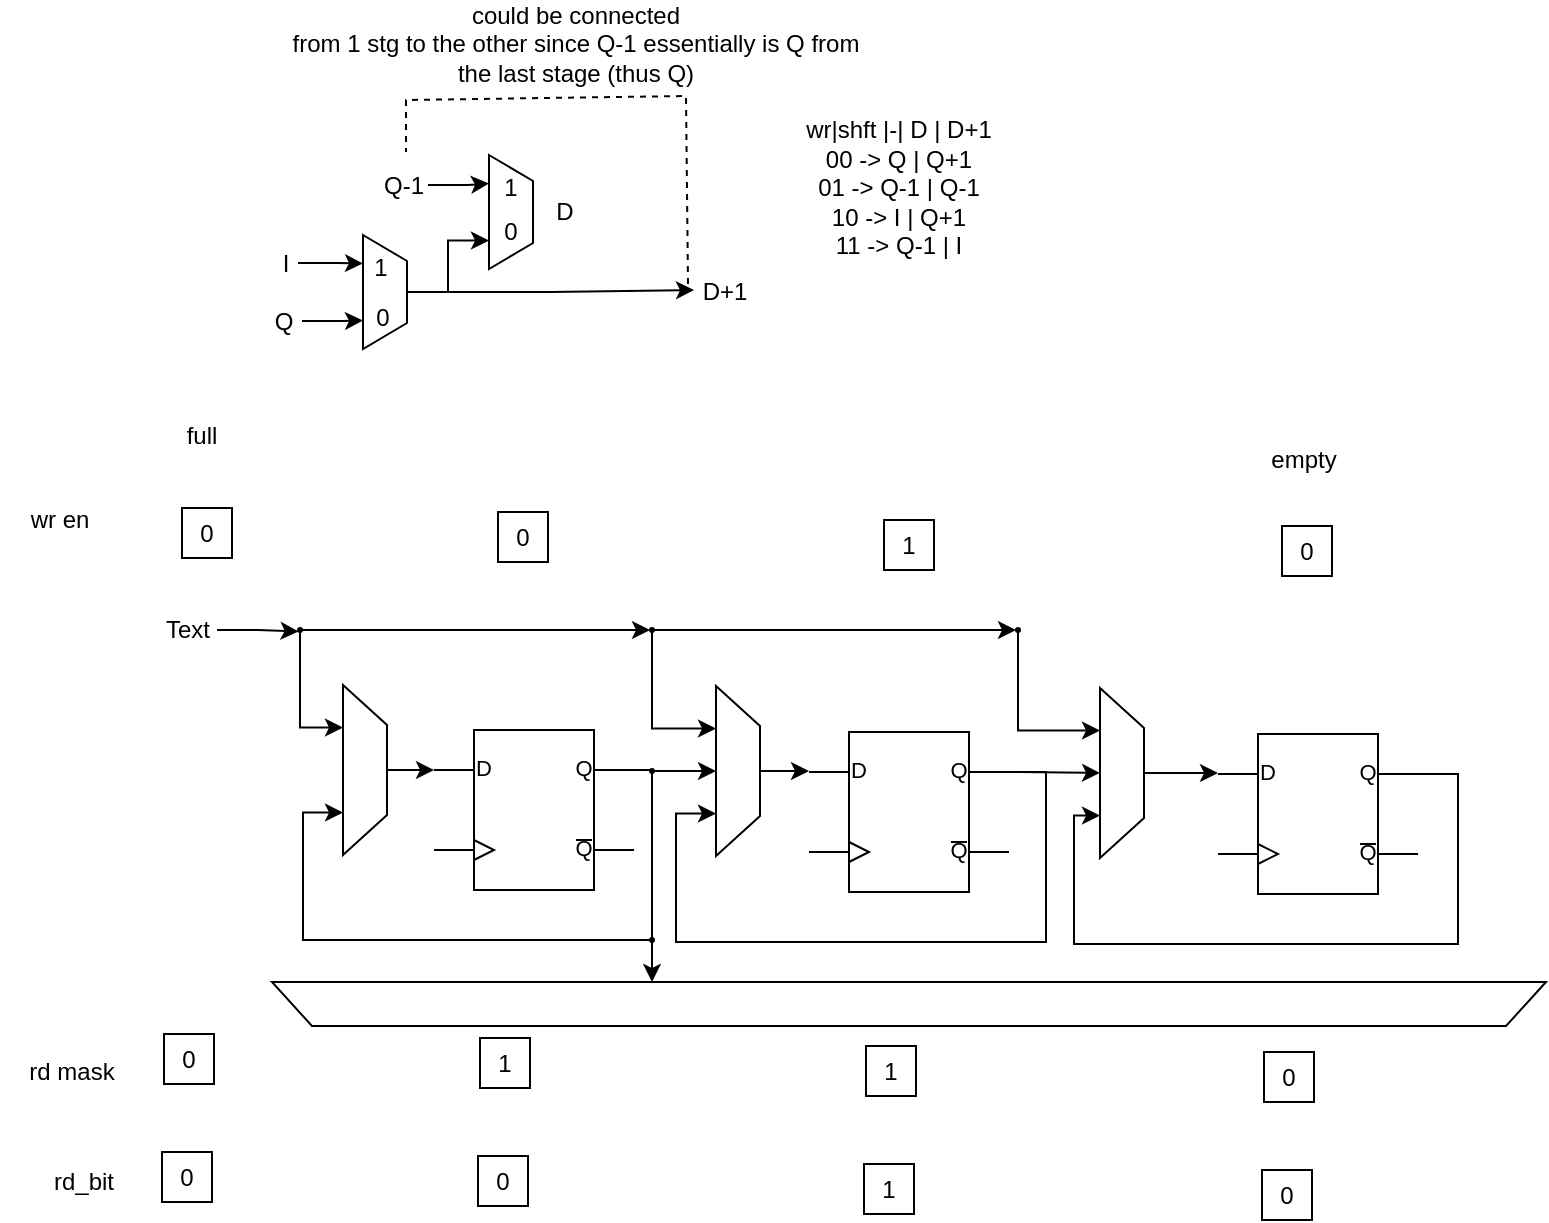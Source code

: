 <mxfile version="27.0.5">
  <diagram name="Page-1" id="hICVb3PXgQp4XZ-NFqc1">
    <mxGraphModel dx="1506" dy="1575" grid="1" gridSize="1" guides="1" tooltips="1" connect="1" arrows="1" fold="1" page="1" pageScale="1" pageWidth="827" pageHeight="1169" math="0" shadow="0">
      <root>
        <mxCell id="0" />
        <mxCell id="1" parent="0" />
        <mxCell id="2St7rIE07s7wYRbuLZ6n-52" style="edgeStyle=orthogonalEdgeStyle;rounded=0;orthogonalLoop=1;jettySize=auto;html=1;exitX=1;exitY=0.25;exitDx=0;exitDy=0;exitPerimeter=0;entryX=0;entryY=0.5;entryDx=0;entryDy=0;endArrow=none;startFill=0;" parent="1" source="2St7rIE07s7wYRbuLZ6n-1" target="2St7rIE07s7wYRbuLZ6n-51" edge="1">
          <mxGeometry relative="1" as="geometry" />
        </mxCell>
        <mxCell id="2St7rIE07s7wYRbuLZ6n-1" value="" style="verticalLabelPosition=bottom;shadow=0;dashed=0;align=center;html=1;verticalAlign=top;shape=mxgraph.electrical.logic_gates.d_type_flip-flop;" parent="1" vertex="1">
          <mxGeometry x="128" y="252" width="100" height="80" as="geometry" />
        </mxCell>
        <mxCell id="2St7rIE07s7wYRbuLZ6n-5" style="edgeStyle=orthogonalEdgeStyle;rounded=0;orthogonalLoop=1;jettySize=auto;html=1;exitX=1;exitY=0.25;exitDx=0;exitDy=0;exitPerimeter=0;entryX=0.75;entryY=1;entryDx=0;entryDy=0;" parent="1" source="2St7rIE07s7wYRbuLZ6n-2" target="2St7rIE07s7wYRbuLZ6n-4" edge="1">
          <mxGeometry relative="1" as="geometry">
            <Array as="points">
              <mxPoint x="434" y="273" />
              <mxPoint x="434" y="358" />
              <mxPoint x="249" y="358" />
              <mxPoint x="249" y="294" />
            </Array>
          </mxGeometry>
        </mxCell>
        <mxCell id="2St7rIE07s7wYRbuLZ6n-2" value="" style="verticalLabelPosition=bottom;shadow=0;dashed=0;align=center;html=1;verticalAlign=top;shape=mxgraph.electrical.logic_gates.d_type_flip-flop;" parent="1" vertex="1">
          <mxGeometry x="315.5" y="253" width="100" height="80" as="geometry" />
        </mxCell>
        <mxCell id="2St7rIE07s7wYRbuLZ6n-21" style="edgeStyle=orthogonalEdgeStyle;rounded=0;orthogonalLoop=1;jettySize=auto;html=1;exitX=1;exitY=0.25;exitDx=0;exitDy=0;exitPerimeter=0;entryX=0.75;entryY=1;entryDx=0;entryDy=0;" parent="1" source="2St7rIE07s7wYRbuLZ6n-3" target="2St7rIE07s7wYRbuLZ6n-18" edge="1">
          <mxGeometry relative="1" as="geometry">
            <Array as="points">
              <mxPoint x="640" y="274" />
              <mxPoint x="640" y="359" />
              <mxPoint x="448" y="359" />
              <mxPoint x="448" y="295" />
            </Array>
          </mxGeometry>
        </mxCell>
        <mxCell id="2St7rIE07s7wYRbuLZ6n-3" value="" style="verticalLabelPosition=bottom;shadow=0;dashed=0;align=center;html=1;verticalAlign=top;shape=mxgraph.electrical.logic_gates.d_type_flip-flop;" parent="1" vertex="1">
          <mxGeometry x="520" y="254" width="100" height="80" as="geometry" />
        </mxCell>
        <mxCell id="2St7rIE07s7wYRbuLZ6n-4" value="" style="shape=trapezoid;perimeter=trapezoidPerimeter;whiteSpace=wrap;html=1;fixedSize=1;rotation=90;" parent="1" vertex="1">
          <mxGeometry x="237.5" y="261.5" width="85" height="22" as="geometry" />
        </mxCell>
        <mxCell id="2St7rIE07s7wYRbuLZ6n-7" style="edgeStyle=orthogonalEdgeStyle;rounded=0;orthogonalLoop=1;jettySize=auto;html=1;exitX=0.5;exitY=0;exitDx=0;exitDy=0;entryX=0;entryY=0.25;entryDx=0;entryDy=0;entryPerimeter=0;" parent="1" source="2St7rIE07s7wYRbuLZ6n-4" target="2St7rIE07s7wYRbuLZ6n-2" edge="1">
          <mxGeometry relative="1" as="geometry" />
        </mxCell>
        <mxCell id="2St7rIE07s7wYRbuLZ6n-10" value="0" style="rounded=0;whiteSpace=wrap;html=1;" parent="1" vertex="1">
          <mxGeometry x="160" y="143" width="25" height="25" as="geometry" />
        </mxCell>
        <mxCell id="2St7rIE07s7wYRbuLZ6n-11" value="1" style="rounded=0;whiteSpace=wrap;html=1;" parent="1" vertex="1">
          <mxGeometry x="353" y="147" width="25" height="25" as="geometry" />
        </mxCell>
        <mxCell id="2St7rIE07s7wYRbuLZ6n-12" value="0" style="rounded=0;whiteSpace=wrap;html=1;" parent="1" vertex="1">
          <mxGeometry x="552" y="150" width="25" height="25" as="geometry" />
        </mxCell>
        <mxCell id="2St7rIE07s7wYRbuLZ6n-14" value="0" style="rounded=0;whiteSpace=wrap;html=1;" parent="1" vertex="1">
          <mxGeometry x="2" y="141" width="25" height="25" as="geometry" />
        </mxCell>
        <mxCell id="2St7rIE07s7wYRbuLZ6n-17" style="edgeStyle=orthogonalEdgeStyle;rounded=0;orthogonalLoop=1;jettySize=auto;html=1;exitX=1;exitY=0.25;exitDx=0;exitDy=0;exitPerimeter=0;entryX=0.5;entryY=1;entryDx=0;entryDy=0;" parent="1" target="2St7rIE07s7wYRbuLZ6n-18" edge="1">
          <mxGeometry relative="1" as="geometry">
            <mxPoint x="420" y="273" as="sourcePoint" />
          </mxGeometry>
        </mxCell>
        <mxCell id="2St7rIE07s7wYRbuLZ6n-18" value="" style="shape=trapezoid;perimeter=trapezoidPerimeter;whiteSpace=wrap;html=1;fixedSize=1;rotation=90;" parent="1" vertex="1">
          <mxGeometry x="429.5" y="262.5" width="85" height="22" as="geometry" />
        </mxCell>
        <mxCell id="2St7rIE07s7wYRbuLZ6n-19" style="edgeStyle=orthogonalEdgeStyle;rounded=0;orthogonalLoop=1;jettySize=auto;html=1;exitX=0.5;exitY=0;exitDx=0;exitDy=0;entryX=0;entryY=0.25;entryDx=0;entryDy=0;entryPerimeter=0;" parent="1" source="2St7rIE07s7wYRbuLZ6n-18" target="2St7rIE07s7wYRbuLZ6n-3" edge="1">
          <mxGeometry relative="1" as="geometry">
            <mxPoint x="514" y="274" as="targetPoint" />
          </mxGeometry>
        </mxCell>
        <mxCell id="2St7rIE07s7wYRbuLZ6n-22" value="" style="shape=trapezoid;perimeter=trapezoidPerimeter;whiteSpace=wrap;html=1;fixedSize=1;rotation=90;" parent="1" vertex="1">
          <mxGeometry x="51" y="261" width="85" height="22" as="geometry" />
        </mxCell>
        <mxCell id="2St7rIE07s7wYRbuLZ6n-24" style="edgeStyle=orthogonalEdgeStyle;rounded=0;orthogonalLoop=1;jettySize=auto;html=1;entryX=0;entryY=0.25;entryDx=0;entryDy=0;entryPerimeter=0;" parent="1" source="2St7rIE07s7wYRbuLZ6n-22" target="2St7rIE07s7wYRbuLZ6n-1" edge="1">
          <mxGeometry relative="1" as="geometry" />
        </mxCell>
        <mxCell id="2St7rIE07s7wYRbuLZ6n-68" style="edgeStyle=orthogonalEdgeStyle;rounded=0;orthogonalLoop=1;jettySize=auto;html=1;entryX=0;entryY=1;entryDx=0;entryDy=0;" parent="1" source="2St7rIE07s7wYRbuLZ6n-25" target="2St7rIE07s7wYRbuLZ6n-58" edge="1">
          <mxGeometry relative="1" as="geometry">
            <Array as="points">
              <mxPoint x="40" y="202" />
              <mxPoint x="60" y="203" />
            </Array>
          </mxGeometry>
        </mxCell>
        <mxCell id="2St7rIE07s7wYRbuLZ6n-25" value="Text" style="text;html=1;align=center;verticalAlign=middle;whiteSpace=wrap;rounded=0;" parent="1" vertex="1">
          <mxGeometry x="-10.5" y="194.5" width="30" height="15" as="geometry" />
        </mxCell>
        <mxCell id="2St7rIE07s7wYRbuLZ6n-28" value="wr|shft |-| D | D+1&lt;div&gt;00 -&amp;gt; Q | Q+1&lt;/div&gt;&lt;div&gt;01 -&amp;gt; Q-1 | Q-1&lt;/div&gt;&lt;div&gt;10 -&amp;gt; I | Q+1&lt;/div&gt;&lt;div&gt;11 -&amp;gt; Q-1 | I&lt;/div&gt;&lt;div&gt;&lt;br&gt;&lt;/div&gt;" style="text;html=1;align=center;verticalAlign=middle;whiteSpace=wrap;rounded=0;" parent="1" vertex="1">
          <mxGeometry x="294" y="-53" width="133" height="81" as="geometry" />
        </mxCell>
        <mxCell id="2St7rIE07s7wYRbuLZ6n-29" value="empty" style="text;html=1;align=center;verticalAlign=middle;whiteSpace=wrap;rounded=0;" parent="1" vertex="1">
          <mxGeometry x="533" y="102" width="60" height="30" as="geometry" />
        </mxCell>
        <mxCell id="2St7rIE07s7wYRbuLZ6n-30" value="full" style="text;html=1;align=center;verticalAlign=middle;whiteSpace=wrap;rounded=0;" parent="1" vertex="1">
          <mxGeometry x="-18" y="90" width="60" height="30" as="geometry" />
        </mxCell>
        <mxCell id="2St7rIE07s7wYRbuLZ6n-31" value="1" style="rounded=0;whiteSpace=wrap;html=1;" parent="1" vertex="1">
          <mxGeometry x="151" y="406" width="25" height="25" as="geometry" />
        </mxCell>
        <mxCell id="2St7rIE07s7wYRbuLZ6n-32" value="1" style="rounded=0;whiteSpace=wrap;html=1;" parent="1" vertex="1">
          <mxGeometry x="344" y="410" width="25" height="25" as="geometry" />
        </mxCell>
        <mxCell id="2St7rIE07s7wYRbuLZ6n-33" value="0" style="rounded=0;whiteSpace=wrap;html=1;" parent="1" vertex="1">
          <mxGeometry x="543" y="413" width="25" height="25" as="geometry" />
        </mxCell>
        <mxCell id="2St7rIE07s7wYRbuLZ6n-34" value="0" style="rounded=0;whiteSpace=wrap;html=1;" parent="1" vertex="1">
          <mxGeometry x="-7" y="404" width="25" height="25" as="geometry" />
        </mxCell>
        <mxCell id="2St7rIE07s7wYRbuLZ6n-35" value="rd mask" style="text;html=1;align=center;verticalAlign=middle;whiteSpace=wrap;rounded=0;" parent="1" vertex="1">
          <mxGeometry x="-83" y="408" width="60" height="30" as="geometry" />
        </mxCell>
        <mxCell id="2St7rIE07s7wYRbuLZ6n-36" value="wr en" style="text;html=1;align=center;verticalAlign=middle;whiteSpace=wrap;rounded=0;" parent="1" vertex="1">
          <mxGeometry x="-89" y="132" width="60" height="30" as="geometry" />
        </mxCell>
        <mxCell id="2St7rIE07s7wYRbuLZ6n-37" value="rd_bit" style="text;html=1;align=center;verticalAlign=middle;whiteSpace=wrap;rounded=0;" parent="1" vertex="1">
          <mxGeometry x="-77" y="463" width="60" height="30" as="geometry" />
        </mxCell>
        <mxCell id="2St7rIE07s7wYRbuLZ6n-42" value="0" style="rounded=0;whiteSpace=wrap;html=1;" parent="1" vertex="1">
          <mxGeometry x="150" y="465" width="25" height="25" as="geometry" />
        </mxCell>
        <mxCell id="2St7rIE07s7wYRbuLZ6n-43" value="1" style="rounded=0;whiteSpace=wrap;html=1;" parent="1" vertex="1">
          <mxGeometry x="343" y="469" width="25" height="25" as="geometry" />
        </mxCell>
        <mxCell id="2St7rIE07s7wYRbuLZ6n-44" value="0" style="rounded=0;whiteSpace=wrap;html=1;" parent="1" vertex="1">
          <mxGeometry x="542" y="472" width="25" height="25" as="geometry" />
        </mxCell>
        <mxCell id="2St7rIE07s7wYRbuLZ6n-45" value="0" style="rounded=0;whiteSpace=wrap;html=1;" parent="1" vertex="1">
          <mxGeometry x="-8" y="463" width="25" height="25" as="geometry" />
        </mxCell>
        <mxCell id="2St7rIE07s7wYRbuLZ6n-47" value="" style="shape=trapezoid;perimeter=trapezoidPerimeter;whiteSpace=wrap;html=1;fixedSize=1;rotation=-180;" parent="1" vertex="1">
          <mxGeometry x="47" y="378" width="637" height="22" as="geometry" />
        </mxCell>
        <mxCell id="2St7rIE07s7wYRbuLZ6n-54" style="edgeStyle=orthogonalEdgeStyle;rounded=0;orthogonalLoop=1;jettySize=auto;html=1;entryX=0.75;entryY=1;entryDx=0;entryDy=0;" parent="1" source="2St7rIE07s7wYRbuLZ6n-49" target="2St7rIE07s7wYRbuLZ6n-22" edge="1">
          <mxGeometry relative="1" as="geometry" />
        </mxCell>
        <mxCell id="2St7rIE07s7wYRbuLZ6n-49" value="" style="ellipse;whiteSpace=wrap;html=1;aspect=fixed;fillColor=#000000;" parent="1" vertex="1">
          <mxGeometry x="236" y="356" width="2" height="2" as="geometry" />
        </mxCell>
        <mxCell id="2St7rIE07s7wYRbuLZ6n-53" style="edgeStyle=orthogonalEdgeStyle;rounded=0;orthogonalLoop=1;jettySize=auto;html=1;entryX=0.5;entryY=0;entryDx=0;entryDy=0;endArrow=none;startFill=0;" parent="1" source="2St7rIE07s7wYRbuLZ6n-51" target="2St7rIE07s7wYRbuLZ6n-49" edge="1">
          <mxGeometry relative="1" as="geometry" />
        </mxCell>
        <mxCell id="2St7rIE07s7wYRbuLZ6n-57" style="edgeStyle=orthogonalEdgeStyle;rounded=0;orthogonalLoop=1;jettySize=auto;html=1;entryX=0.5;entryY=1;entryDx=0;entryDy=0;" parent="1" source="2St7rIE07s7wYRbuLZ6n-51" target="2St7rIE07s7wYRbuLZ6n-4" edge="1">
          <mxGeometry relative="1" as="geometry" />
        </mxCell>
        <mxCell id="2St7rIE07s7wYRbuLZ6n-51" value="" style="ellipse;whiteSpace=wrap;html=1;aspect=fixed;fillColor=#000000;" parent="1" vertex="1">
          <mxGeometry x="236" y="271.5" width="2" height="2" as="geometry" />
        </mxCell>
        <mxCell id="2St7rIE07s7wYRbuLZ6n-55" style="edgeStyle=orthogonalEdgeStyle;rounded=0;orthogonalLoop=1;jettySize=auto;html=1;entryX=0.702;entryY=0.979;entryDx=0;entryDy=0;entryPerimeter=0;" parent="1" source="2St7rIE07s7wYRbuLZ6n-49" target="2St7rIE07s7wYRbuLZ6n-47" edge="1">
          <mxGeometry relative="1" as="geometry" />
        </mxCell>
        <mxCell id="2St7rIE07s7wYRbuLZ6n-60" style="edgeStyle=orthogonalEdgeStyle;rounded=0;orthogonalLoop=1;jettySize=auto;html=1;entryX=0.25;entryY=1;entryDx=0;entryDy=0;" parent="1" source="2St7rIE07s7wYRbuLZ6n-58" target="2St7rIE07s7wYRbuLZ6n-22" edge="1">
          <mxGeometry relative="1" as="geometry">
            <Array as="points">
              <mxPoint x="61" y="251" />
            </Array>
          </mxGeometry>
        </mxCell>
        <mxCell id="2St7rIE07s7wYRbuLZ6n-63" style="edgeStyle=orthogonalEdgeStyle;rounded=0;orthogonalLoop=1;jettySize=auto;html=1;entryX=0;entryY=0.5;entryDx=0;entryDy=0;" parent="1" source="2St7rIE07s7wYRbuLZ6n-58" target="2St7rIE07s7wYRbuLZ6n-61" edge="1">
          <mxGeometry relative="1" as="geometry">
            <Array as="points">
              <mxPoint x="196" y="202" />
              <mxPoint x="196" y="202" />
            </Array>
          </mxGeometry>
        </mxCell>
        <mxCell id="2St7rIE07s7wYRbuLZ6n-58" value="" style="ellipse;whiteSpace=wrap;html=1;aspect=fixed;fillColor=#000000;" parent="1" vertex="1">
          <mxGeometry x="60" y="201" width="2" height="2" as="geometry" />
        </mxCell>
        <mxCell id="2St7rIE07s7wYRbuLZ6n-62" style="edgeStyle=orthogonalEdgeStyle;rounded=0;orthogonalLoop=1;jettySize=auto;html=1;entryX=0.25;entryY=1;entryDx=0;entryDy=0;" parent="1" source="2St7rIE07s7wYRbuLZ6n-61" target="2St7rIE07s7wYRbuLZ6n-4" edge="1">
          <mxGeometry relative="1" as="geometry">
            <Array as="points">
              <mxPoint x="237" y="251" />
            </Array>
          </mxGeometry>
        </mxCell>
        <mxCell id="2St7rIE07s7wYRbuLZ6n-61" value="" style="ellipse;whiteSpace=wrap;html=1;aspect=fixed;fillColor=#000000;" parent="1" vertex="1">
          <mxGeometry x="236" y="201" width="2" height="2" as="geometry" />
        </mxCell>
        <mxCell id="2St7rIE07s7wYRbuLZ6n-65" style="edgeStyle=orthogonalEdgeStyle;rounded=0;orthogonalLoop=1;jettySize=auto;html=1;entryX=0.25;entryY=1;entryDx=0;entryDy=0;" parent="1" source="2St7rIE07s7wYRbuLZ6n-64" target="2St7rIE07s7wYRbuLZ6n-18" edge="1">
          <mxGeometry relative="1" as="geometry">
            <Array as="points">
              <mxPoint x="420" y="252" />
            </Array>
          </mxGeometry>
        </mxCell>
        <mxCell id="2St7rIE07s7wYRbuLZ6n-64" value="" style="ellipse;whiteSpace=wrap;html=1;aspect=fixed;fillColor=#000000;" parent="1" vertex="1">
          <mxGeometry x="419" y="201" width="2" height="2" as="geometry" />
        </mxCell>
        <mxCell id="2St7rIE07s7wYRbuLZ6n-66" style="edgeStyle=orthogonalEdgeStyle;rounded=0;orthogonalLoop=1;jettySize=auto;html=1;entryX=0;entryY=0.5;entryDx=0;entryDy=0;" parent="1" source="2St7rIE07s7wYRbuLZ6n-61" target="2St7rIE07s7wYRbuLZ6n-64" edge="1">
          <mxGeometry relative="1" as="geometry">
            <Array as="points">
              <mxPoint x="374" y="202" />
              <mxPoint x="374" y="202" />
            </Array>
          </mxGeometry>
        </mxCell>
        <mxCell id="sSFCIGVi9jQbeR_iUd0o-9" style="edgeStyle=orthogonalEdgeStyle;rounded=0;orthogonalLoop=1;jettySize=auto;html=1;exitX=0.5;exitY=0;exitDx=0;exitDy=0;entryX=0.75;entryY=1;entryDx=0;entryDy=0;" edge="1" parent="1" source="sSFCIGVi9jQbeR_iUd0o-1" target="sSFCIGVi9jQbeR_iUd0o-2">
          <mxGeometry relative="1" as="geometry" />
        </mxCell>
        <mxCell id="sSFCIGVi9jQbeR_iUd0o-10" style="edgeStyle=orthogonalEdgeStyle;rounded=0;orthogonalLoop=1;jettySize=auto;html=1;exitX=0.5;exitY=0;exitDx=0;exitDy=0;" edge="1" parent="1" source="sSFCIGVi9jQbeR_iUd0o-1">
          <mxGeometry relative="1" as="geometry">
            <mxPoint x="258" y="32" as="targetPoint" />
          </mxGeometry>
        </mxCell>
        <mxCell id="sSFCIGVi9jQbeR_iUd0o-1" value="" style="shape=trapezoid;perimeter=trapezoidPerimeter;whiteSpace=wrap;html=1;fixedSize=1;rotation=90;size=13;" vertex="1" parent="1">
          <mxGeometry x="75" y="22" width="57" height="22" as="geometry" />
        </mxCell>
        <mxCell id="sSFCIGVi9jQbeR_iUd0o-2" value="" style="shape=trapezoid;perimeter=trapezoidPerimeter;whiteSpace=wrap;html=1;fixedSize=1;rotation=90;size=13;" vertex="1" parent="1">
          <mxGeometry x="138" y="-18" width="57" height="22" as="geometry" />
        </mxCell>
        <mxCell id="sSFCIGVi9jQbeR_iUd0o-6" style="edgeStyle=orthogonalEdgeStyle;rounded=0;orthogonalLoop=1;jettySize=auto;html=1;entryX=0.25;entryY=1;entryDx=0;entryDy=0;" edge="1" parent="1" source="sSFCIGVi9jQbeR_iUd0o-3" target="sSFCIGVi9jQbeR_iUd0o-1">
          <mxGeometry relative="1" as="geometry" />
        </mxCell>
        <mxCell id="sSFCIGVi9jQbeR_iUd0o-3" value="I" style="text;html=1;align=center;verticalAlign=middle;whiteSpace=wrap;rounded=0;" vertex="1" parent="1">
          <mxGeometry x="48" y="10" width="12" height="17" as="geometry" />
        </mxCell>
        <mxCell id="sSFCIGVi9jQbeR_iUd0o-5" style="edgeStyle=orthogonalEdgeStyle;rounded=0;orthogonalLoop=1;jettySize=auto;html=1;entryX=0.25;entryY=1;entryDx=0;entryDy=0;" edge="1" parent="1" source="sSFCIGVi9jQbeR_iUd0o-4" target="sSFCIGVi9jQbeR_iUd0o-2">
          <mxGeometry relative="1" as="geometry" />
        </mxCell>
        <mxCell id="sSFCIGVi9jQbeR_iUd0o-4" value="Q-1" style="text;html=1;align=center;verticalAlign=middle;whiteSpace=wrap;rounded=0;" vertex="1" parent="1">
          <mxGeometry x="101" y="-29" width="24" height="17" as="geometry" />
        </mxCell>
        <mxCell id="sSFCIGVi9jQbeR_iUd0o-8" style="edgeStyle=orthogonalEdgeStyle;rounded=0;orthogonalLoop=1;jettySize=auto;html=1;entryX=0.75;entryY=1;entryDx=0;entryDy=0;" edge="1" parent="1" source="sSFCIGVi9jQbeR_iUd0o-7" target="sSFCIGVi9jQbeR_iUd0o-1">
          <mxGeometry relative="1" as="geometry" />
        </mxCell>
        <mxCell id="sSFCIGVi9jQbeR_iUd0o-7" value="Q" style="text;html=1;align=center;verticalAlign=middle;whiteSpace=wrap;rounded=0;" vertex="1" parent="1">
          <mxGeometry x="44" y="39" width="18" height="17" as="geometry" />
        </mxCell>
        <mxCell id="sSFCIGVi9jQbeR_iUd0o-11" value="D" style="text;html=1;align=center;verticalAlign=middle;whiteSpace=wrap;rounded=0;" vertex="1" parent="1">
          <mxGeometry x="183" y="-18.5" width="21" height="23" as="geometry" />
        </mxCell>
        <mxCell id="sSFCIGVi9jQbeR_iUd0o-12" value="D+1" style="text;html=1;align=center;verticalAlign=middle;whiteSpace=wrap;rounded=0;" vertex="1" parent="1">
          <mxGeometry x="263" y="21.5" width="21" height="23" as="geometry" />
        </mxCell>
        <mxCell id="sSFCIGVi9jQbeR_iUd0o-13" value="0" style="text;html=1;align=center;verticalAlign=middle;whiteSpace=wrap;rounded=0;" vertex="1" parent="1">
          <mxGeometry x="96" y="39" width="13" height="14" as="geometry" />
        </mxCell>
        <mxCell id="sSFCIGVi9jQbeR_iUd0o-14" value="1" style="text;html=1;align=center;verticalAlign=middle;whiteSpace=wrap;rounded=0;" vertex="1" parent="1">
          <mxGeometry x="95" y="14" width="13" height="14" as="geometry" />
        </mxCell>
        <mxCell id="sSFCIGVi9jQbeR_iUd0o-15" value="1" style="text;html=1;align=center;verticalAlign=middle;whiteSpace=wrap;rounded=0;" vertex="1" parent="1">
          <mxGeometry x="160" y="-26" width="13" height="14" as="geometry" />
        </mxCell>
        <mxCell id="sSFCIGVi9jQbeR_iUd0o-16" value="0" style="text;html=1;align=center;verticalAlign=middle;whiteSpace=wrap;rounded=0;" vertex="1" parent="1">
          <mxGeometry x="160" y="-4" width="13" height="14" as="geometry" />
        </mxCell>
        <mxCell id="sSFCIGVi9jQbeR_iUd0o-17" value="" style="endArrow=none;dashed=1;html=1;rounded=0;" edge="1" parent="1">
          <mxGeometry width="50" height="50" relative="1" as="geometry">
            <mxPoint x="255" y="29" as="sourcePoint" />
            <mxPoint x="114" y="-37" as="targetPoint" />
            <Array as="points">
              <mxPoint x="254" y="-65" />
              <mxPoint x="114" y="-63" />
            </Array>
          </mxGeometry>
        </mxCell>
        <mxCell id="sSFCIGVi9jQbeR_iUd0o-18" value="could be connected&lt;div&gt;from 1 stg to the other since Q-1 essentially is Q from the last stage (thus Q)&lt;/div&gt;" style="text;html=1;align=center;verticalAlign=middle;whiteSpace=wrap;rounded=0;" vertex="1" parent="1">
          <mxGeometry x="56" y="-106" width="286" height="30" as="geometry" />
        </mxCell>
      </root>
    </mxGraphModel>
  </diagram>
</mxfile>
